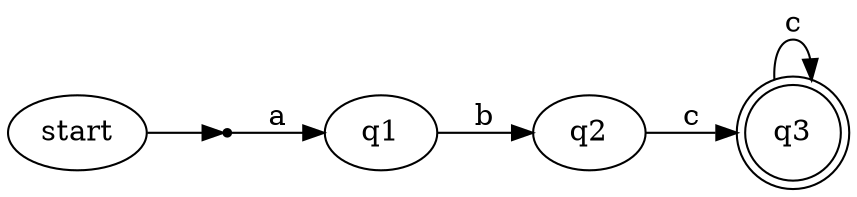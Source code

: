 digraph G {
  rankdir=LR;
  q0 [shape=point];
  start -> q0;
  q0 -> q1 [label="a"];
  q1 -> q2 [label="b"];
  q2 -> q3 [label="c"];
  q3 -> q3 [label="c"];
  q3 [shape=doublecircle];
}

